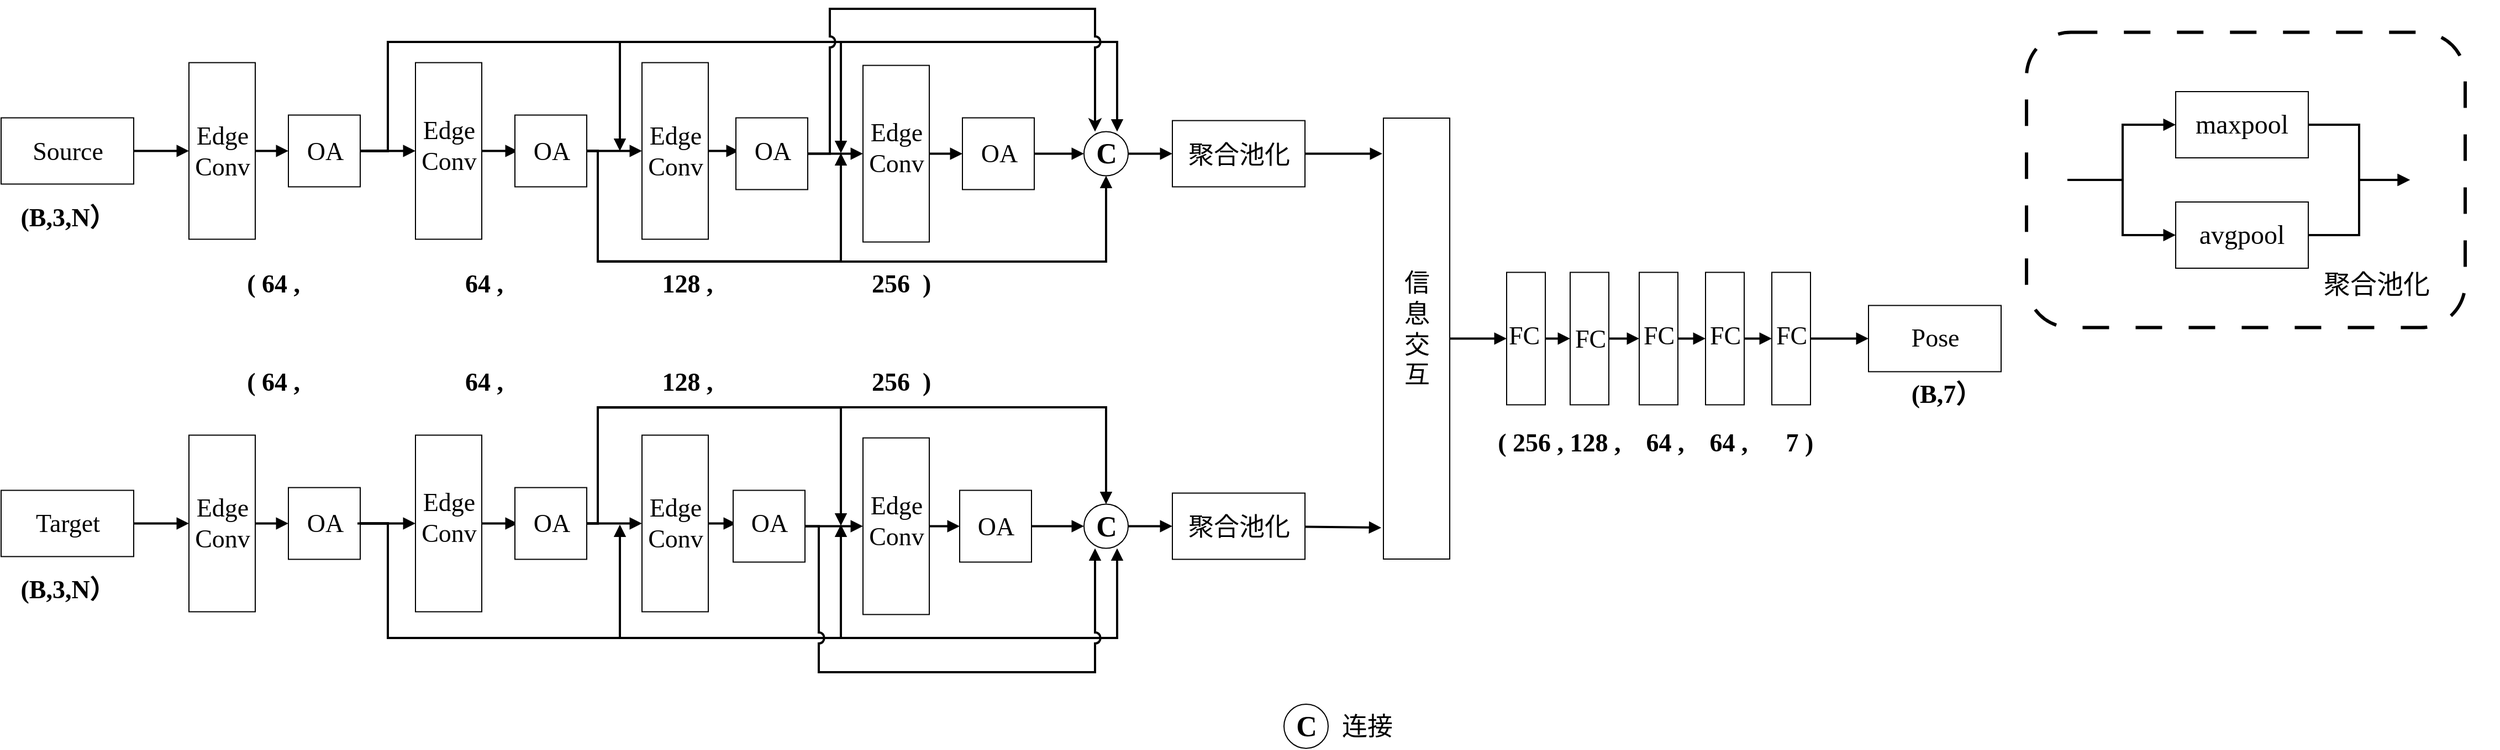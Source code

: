 <mxfile version="20.8.17" type="github">
  <diagram name="第 1 页" id="eRUMMsxShfU1d81g0v3S">
    <mxGraphModel dx="2505" dy="1373" grid="1" gridSize="10" guides="1" tooltips="1" connect="1" arrows="1" fold="1" page="1" pageScale="1" pageWidth="827" pageHeight="1169" math="0" shadow="0">
      <root>
        <mxCell id="0" />
        <mxCell id="1" parent="0" />
        <mxCell id="hH8gsVPZzRmc-5s9tCda-38" style="edgeStyle=orthogonalEdgeStyle;rounded=0;orthogonalLoop=1;jettySize=auto;html=1;exitX=1;exitY=0.5;exitDx=0;exitDy=0;strokeWidth=2;fontFamily=Times New Roman;fontSize=23;endArrow=block;endFill=1;" parent="1" source="hH8gsVPZzRmc-5s9tCda-1" target="hH8gsVPZzRmc-5s9tCda-5" edge="1">
          <mxGeometry relative="1" as="geometry" />
        </mxCell>
        <mxCell id="hH8gsVPZzRmc-5s9tCda-1" value="" style="rounded=0;whiteSpace=wrap;html=1;" parent="1" vertex="1">
          <mxGeometry x="80" y="188.75" width="120" height="60" as="geometry" />
        </mxCell>
        <mxCell id="hH8gsVPZzRmc-5s9tCda-2" value="&lt;font face=&quot;Times New Roman&quot; style=&quot;font-size: 23px;&quot;&gt;Source&lt;/font&gt;" style="text;html=1;align=center;verticalAlign=middle;resizable=0;points=[];autosize=1;strokeColor=none;fillColor=none;" parent="1" vertex="1">
          <mxGeometry x="95" y="198.75" width="90" height="40" as="geometry" />
        </mxCell>
        <mxCell id="hH8gsVPZzRmc-5s9tCda-77" style="edgeStyle=orthogonalEdgeStyle;rounded=0;orthogonalLoop=1;jettySize=auto;html=1;strokeWidth=2;fontFamily=宋体;fontSize=23;endArrow=block;endFill=1;" parent="1" source="hH8gsVPZzRmc-5s9tCda-3" target="hH8gsVPZzRmc-5s9tCda-48" edge="1">
          <mxGeometry relative="1" as="geometry" />
        </mxCell>
        <mxCell id="hH8gsVPZzRmc-5s9tCda-3" value="" style="rounded=0;whiteSpace=wrap;html=1;" parent="1" vertex="1">
          <mxGeometry x="80" y="526.25" width="120" height="60" as="geometry" />
        </mxCell>
        <mxCell id="hH8gsVPZzRmc-5s9tCda-4" value="&lt;font face=&quot;Times New Roman&quot; style=&quot;font-size: 23px;&quot;&gt;Target&lt;/font&gt;" style="text;html=1;align=center;verticalAlign=middle;resizable=0;points=[];autosize=1;strokeColor=none;fillColor=none;" parent="1" vertex="1">
          <mxGeometry x="100" y="536.25" width="80" height="40" as="geometry" />
        </mxCell>
        <mxCell id="hH8gsVPZzRmc-5s9tCda-14" style="edgeStyle=orthogonalEdgeStyle;rounded=0;orthogonalLoop=1;jettySize=auto;html=1;entryX=0;entryY=0.5;entryDx=0;entryDy=0;fontFamily=Times New Roman;fontSize=23;endArrow=block;endFill=1;strokeWidth=2;" parent="1" source="hH8gsVPZzRmc-5s9tCda-5" target="hH8gsVPZzRmc-5s9tCda-11" edge="1">
          <mxGeometry relative="1" as="geometry" />
        </mxCell>
        <mxCell id="hH8gsVPZzRmc-5s9tCda-5" value="" style="rounded=0;whiteSpace=wrap;html=1;fontFamily=Times New Roman;fontSize=23;rotation=90;" parent="1" vertex="1">
          <mxGeometry x="200" y="188.75" width="160" height="60" as="geometry" />
        </mxCell>
        <mxCell id="hH8gsVPZzRmc-5s9tCda-6" value="Edge&lt;br&gt;Conv" style="text;html=1;align=center;verticalAlign=middle;resizable=0;points=[];autosize=1;strokeColor=none;fillColor=none;fontSize=23;fontFamily=Times New Roman;" parent="1" vertex="1">
          <mxGeometry x="245" y="183.75" width="70" height="70" as="geometry" />
        </mxCell>
        <mxCell id="hH8gsVPZzRmc-5s9tCda-19" style="edgeStyle=orthogonalEdgeStyle;rounded=0;orthogonalLoop=1;jettySize=auto;html=1;fontFamily=Times New Roman;fontSize=23;strokeWidth=2;endArrow=block;endFill=1;" parent="1" source="hH8gsVPZzRmc-5s9tCda-7" target="hH8gsVPZzRmc-5s9tCda-18" edge="1">
          <mxGeometry relative="1" as="geometry" />
        </mxCell>
        <mxCell id="hH8gsVPZzRmc-5s9tCda-7" value="" style="rounded=0;whiteSpace=wrap;html=1;fontFamily=Times New Roman;fontSize=23;rotation=90;" parent="1" vertex="1">
          <mxGeometry x="405" y="188.75" width="160" height="60" as="geometry" />
        </mxCell>
        <mxCell id="hH8gsVPZzRmc-5s9tCda-8" value="Edge&lt;br&gt;Conv" style="text;html=1;align=center;verticalAlign=middle;resizable=0;points=[];autosize=1;strokeColor=none;fillColor=none;fontSize=23;fontFamily=Times New Roman;" parent="1" vertex="1">
          <mxGeometry x="450" y="178.75" width="70" height="70" as="geometry" />
        </mxCell>
        <mxCell id="hH8gsVPZzRmc-5s9tCda-33" style="edgeStyle=orthogonalEdgeStyle;rounded=0;orthogonalLoop=1;jettySize=auto;html=1;strokeWidth=2;fontFamily=Times New Roman;fontSize=23;endArrow=block;endFill=1;" parent="1" source="hH8gsVPZzRmc-5s9tCda-11" target="hH8gsVPZzRmc-5s9tCda-7" edge="1">
          <mxGeometry relative="1" as="geometry" />
        </mxCell>
        <mxCell id="hH8gsVPZzRmc-5s9tCda-141" style="edgeStyle=orthogonalEdgeStyle;rounded=0;orthogonalLoop=1;jettySize=auto;html=1;strokeWidth=2;fontFamily=宋体;fontSize=24;endArrow=block;endFill=1;" parent="1" source="hH8gsVPZzRmc-5s9tCda-11" edge="1">
          <mxGeometry relative="1" as="geometry">
            <mxPoint x="840" y="220.75" as="targetPoint" />
            <Array as="points">
              <mxPoint x="430" y="219" />
              <mxPoint x="430" y="120" />
              <mxPoint x="840" y="120" />
            </Array>
          </mxGeometry>
        </mxCell>
        <mxCell id="hH8gsVPZzRmc-5s9tCda-143" style="edgeStyle=orthogonalEdgeStyle;rounded=0;orthogonalLoop=1;jettySize=auto;html=1;strokeWidth=2;fontFamily=宋体;fontSize=24;endArrow=block;endFill=1;" parent="1" source="hH8gsVPZzRmc-5s9tCda-11" target="hH8gsVPZzRmc-5s9tCda-41" edge="1">
          <mxGeometry relative="1" as="geometry">
            <mxPoint x="1090" y="190" as="targetPoint" />
            <Array as="points">
              <mxPoint x="430" y="219" />
              <mxPoint x="430" y="120" />
              <mxPoint x="1090" y="120" />
            </Array>
          </mxGeometry>
        </mxCell>
        <mxCell id="hH8gsVPZzRmc-5s9tCda-11" value="" style="whiteSpace=wrap;html=1;aspect=fixed;fontFamily=Times New Roman;fontSize=23;" parent="1" vertex="1">
          <mxGeometry x="340" y="186.25" width="65" height="65" as="geometry" />
        </mxCell>
        <mxCell id="hH8gsVPZzRmc-5s9tCda-139" style="edgeStyle=orthogonalEdgeStyle;rounded=0;orthogonalLoop=1;jettySize=auto;html=1;strokeWidth=2;fontFamily=宋体;fontSize=24;endArrow=block;endFill=1;" parent="1" edge="1">
          <mxGeometry relative="1" as="geometry">
            <mxPoint x="640" y="218.75" as="targetPoint" />
            <mxPoint x="410" y="218.75" as="sourcePoint" />
            <Array as="points">
              <mxPoint x="430" y="219" />
              <mxPoint x="430" y="120" />
              <mxPoint x="640" y="120" />
            </Array>
          </mxGeometry>
        </mxCell>
        <mxCell id="hH8gsVPZzRmc-5s9tCda-12" value="OA" style="text;html=1;align=center;verticalAlign=middle;resizable=0;points=[];autosize=1;strokeColor=none;fillColor=none;fontSize=23;fontFamily=Times New Roman;" parent="1" vertex="1">
          <mxGeometry x="342.5" y="198.75" width="60" height="40" as="geometry" />
        </mxCell>
        <mxCell id="hH8gsVPZzRmc-5s9tCda-34" style="edgeStyle=orthogonalEdgeStyle;rounded=0;orthogonalLoop=1;jettySize=auto;html=1;strokeWidth=2;fontFamily=Times New Roman;fontSize=23;endArrow=block;endFill=1;" parent="1" source="hH8gsVPZzRmc-5s9tCda-17" target="hH8gsVPZzRmc-5s9tCda-21" edge="1">
          <mxGeometry relative="1" as="geometry" />
        </mxCell>
        <mxCell id="hH8gsVPZzRmc-5s9tCda-144" style="edgeStyle=orthogonalEdgeStyle;rounded=0;orthogonalLoop=1;jettySize=auto;html=1;strokeWidth=2;fontFamily=宋体;fontSize=24;endArrow=block;endFill=1;" parent="1" source="hH8gsVPZzRmc-5s9tCda-17" edge="1">
          <mxGeometry relative="1" as="geometry">
            <mxPoint x="840" y="220.75" as="targetPoint" />
            <Array as="points">
              <mxPoint x="620" y="218.75" />
              <mxPoint x="620" y="318.75" />
              <mxPoint x="840" y="318.75" />
            </Array>
          </mxGeometry>
        </mxCell>
        <mxCell id="hH8gsVPZzRmc-5s9tCda-149" style="edgeStyle=orthogonalEdgeStyle;rounded=0;orthogonalLoop=1;jettySize=auto;html=1;strokeWidth=2;fontFamily=宋体;fontSize=24;endArrow=block;endFill=1;" parent="1" source="hH8gsVPZzRmc-5s9tCda-17" target="hH8gsVPZzRmc-5s9tCda-41" edge="1">
          <mxGeometry relative="1" as="geometry">
            <mxPoint x="1090" y="260" as="targetPoint" />
            <Array as="points">
              <mxPoint x="620" y="219" />
              <mxPoint x="620" y="319" />
              <mxPoint x="1080" y="319" />
            </Array>
          </mxGeometry>
        </mxCell>
        <mxCell id="hH8gsVPZzRmc-5s9tCda-17" value="" style="whiteSpace=wrap;html=1;aspect=fixed;fontFamily=Times New Roman;fontSize=23;" parent="1" vertex="1">
          <mxGeometry x="545" y="186.25" width="65" height="65" as="geometry" />
        </mxCell>
        <mxCell id="hH8gsVPZzRmc-5s9tCda-18" value="OA" style="text;html=1;align=center;verticalAlign=middle;resizable=0;points=[];autosize=1;strokeColor=none;fillColor=none;fontSize=23;fontFamily=Times New Roman;" parent="1" vertex="1">
          <mxGeometry x="547.5" y="198.75" width="60" height="40" as="geometry" />
        </mxCell>
        <mxCell id="hH8gsVPZzRmc-5s9tCda-20" style="edgeStyle=orthogonalEdgeStyle;rounded=0;orthogonalLoop=1;jettySize=auto;html=1;fontFamily=Times New Roman;fontSize=23;strokeWidth=2;endArrow=block;endFill=1;" parent="1" source="hH8gsVPZzRmc-5s9tCda-21" target="hH8gsVPZzRmc-5s9tCda-24" edge="1">
          <mxGeometry relative="1" as="geometry" />
        </mxCell>
        <mxCell id="hH8gsVPZzRmc-5s9tCda-21" value="" style="rounded=0;whiteSpace=wrap;html=1;fontFamily=Times New Roman;fontSize=23;rotation=90;" parent="1" vertex="1">
          <mxGeometry x="610" y="188.75" width="160" height="60" as="geometry" />
        </mxCell>
        <mxCell id="hH8gsVPZzRmc-5s9tCda-22" value="Edge&lt;br&gt;Conv" style="text;html=1;align=center;verticalAlign=middle;resizable=0;points=[];autosize=1;strokeColor=none;fillColor=none;fontSize=23;fontFamily=Times New Roman;" parent="1" vertex="1">
          <mxGeometry x="655" y="183.75" width="70" height="70" as="geometry" />
        </mxCell>
        <mxCell id="hH8gsVPZzRmc-5s9tCda-36" style="edgeStyle=orthogonalEdgeStyle;rounded=0;orthogonalLoop=1;jettySize=auto;html=1;strokeWidth=2;fontFamily=Times New Roman;fontSize=23;endArrow=block;endFill=1;" parent="1" source="hH8gsVPZzRmc-5s9tCda-23" target="hH8gsVPZzRmc-5s9tCda-26" edge="1">
          <mxGeometry relative="1" as="geometry">
            <Array as="points">
              <mxPoint x="840" y="208.75" />
              <mxPoint x="840" y="208.75" />
            </Array>
          </mxGeometry>
        </mxCell>
        <mxCell id="l9gDS8wcYWlUbijVO6xy-1" style="edgeStyle=orthogonalEdgeStyle;rounded=0;jumpStyle=arc;jumpSize=8;orthogonalLoop=1;jettySize=auto;html=1;strokeWidth=2;" edge="1" parent="1" source="hH8gsVPZzRmc-5s9tCda-23" target="hH8gsVPZzRmc-5s9tCda-41">
          <mxGeometry relative="1" as="geometry">
            <mxPoint x="1070" y="40" as="targetPoint" />
            <Array as="points">
              <mxPoint x="830" y="221" />
              <mxPoint x="830" y="90" />
              <mxPoint x="1070" y="90" />
            </Array>
          </mxGeometry>
        </mxCell>
        <mxCell id="hH8gsVPZzRmc-5s9tCda-23" value="" style="whiteSpace=wrap;html=1;aspect=fixed;fontFamily=Times New Roman;fontSize=23;" parent="1" vertex="1">
          <mxGeometry x="745" y="188.75" width="65" height="65" as="geometry" />
        </mxCell>
        <mxCell id="hH8gsVPZzRmc-5s9tCda-24" value="OA" style="text;html=1;align=center;verticalAlign=middle;resizable=0;points=[];autosize=1;strokeColor=none;fillColor=none;fontSize=23;fontFamily=Times New Roman;" parent="1" vertex="1">
          <mxGeometry x="747.5" y="198.75" width="60" height="40" as="geometry" />
        </mxCell>
        <mxCell id="hH8gsVPZzRmc-5s9tCda-37" style="edgeStyle=orthogonalEdgeStyle;rounded=0;orthogonalLoop=1;jettySize=auto;html=1;strokeWidth=2;fontFamily=Times New Roman;fontSize=23;endArrow=block;endFill=1;" parent="1" source="hH8gsVPZzRmc-5s9tCda-26" target="hH8gsVPZzRmc-5s9tCda-28" edge="1">
          <mxGeometry relative="1" as="geometry" />
        </mxCell>
        <mxCell id="hH8gsVPZzRmc-5s9tCda-26" value="" style="rounded=0;whiteSpace=wrap;html=1;fontFamily=Times New Roman;fontSize=23;rotation=90;" parent="1" vertex="1">
          <mxGeometry x="810" y="191.25" width="160" height="60" as="geometry" />
        </mxCell>
        <mxCell id="hH8gsVPZzRmc-5s9tCda-27" value="Edge&lt;br&gt;Conv" style="text;html=1;align=center;verticalAlign=middle;resizable=0;points=[];autosize=1;strokeColor=none;fillColor=none;fontSize=23;fontFamily=Times New Roman;" parent="1" vertex="1">
          <mxGeometry x="855" y="181.25" width="70" height="70" as="geometry" />
        </mxCell>
        <mxCell id="hH8gsVPZzRmc-5s9tCda-42" style="edgeStyle=orthogonalEdgeStyle;rounded=0;orthogonalLoop=1;jettySize=auto;html=1;strokeWidth=2;fontFamily=Times New Roman;fontSize=23;endArrow=block;endFill=1;" parent="1" source="hH8gsVPZzRmc-5s9tCda-28" target="hH8gsVPZzRmc-5s9tCda-41" edge="1">
          <mxGeometry relative="1" as="geometry" />
        </mxCell>
        <mxCell id="hH8gsVPZzRmc-5s9tCda-28" value="" style="whiteSpace=wrap;html=1;aspect=fixed;fontFamily=Times New Roman;fontSize=23;" parent="1" vertex="1">
          <mxGeometry x="950" y="188.75" width="65" height="65" as="geometry" />
        </mxCell>
        <mxCell id="hH8gsVPZzRmc-5s9tCda-29" value="OA" style="text;html=1;align=center;verticalAlign=middle;resizable=0;points=[];autosize=1;strokeColor=none;fillColor=none;fontSize=23;fontFamily=Times New Roman;" parent="1" vertex="1">
          <mxGeometry x="952.5" y="201.25" width="60" height="40" as="geometry" />
        </mxCell>
        <mxCell id="hH8gsVPZzRmc-5s9tCda-39" value="" style="group;fontFamily=Times New Roman;fontSize=23;" parent="1" vertex="1" connectable="0">
          <mxGeometry x="1060" y="201.25" width="40.002" height="40.002" as="geometry" />
        </mxCell>
        <mxCell id="hH8gsVPZzRmc-5s9tCda-40" value="" style="ellipse;whiteSpace=wrap;html=1;aspect=fixed;fontFamily=Times New Roman;fontSize=36;" parent="hH8gsVPZzRmc-5s9tCda-39" vertex="1">
          <mxGeometry x="0.002" width="40" height="40" as="geometry" />
        </mxCell>
        <mxCell id="hH8gsVPZzRmc-5s9tCda-41" value="&lt;b style=&quot;font-size: 26px;&quot;&gt;C&lt;/b&gt;" style="text;html=1;align=center;verticalAlign=middle;resizable=0;points=[];autosize=1;strokeColor=none;fillColor=none;fontSize=23;fontFamily=Times New Roman;" parent="hH8gsVPZzRmc-5s9tCda-39" vertex="1">
          <mxGeometry y="0.002" width="40" height="40" as="geometry" />
        </mxCell>
        <mxCell id="hH8gsVPZzRmc-5s9tCda-165" style="edgeStyle=orthogonalEdgeStyle;rounded=0;jumpStyle=arc;jumpSize=8;orthogonalLoop=1;jettySize=auto;html=1;strokeWidth=2;fontFamily=宋体;fontSize=24;endArrow=block;endFill=1;" parent="1" source="hH8gsVPZzRmc-5s9tCda-43" edge="1">
          <mxGeometry relative="1" as="geometry">
            <mxPoint x="1330" y="221.25" as="targetPoint" />
          </mxGeometry>
        </mxCell>
        <mxCell id="hH8gsVPZzRmc-5s9tCda-43" value="" style="rounded=0;whiteSpace=wrap;html=1;fontFamily=Times New Roman;fontSize=23;" parent="1" vertex="1">
          <mxGeometry x="1140" y="191.25" width="120" height="60" as="geometry" />
        </mxCell>
        <mxCell id="hH8gsVPZzRmc-5s9tCda-44" value="&lt;font face=&quot;宋体&quot;&gt;聚合池化&lt;/font&gt;" style="text;html=1;align=center;verticalAlign=middle;resizable=0;points=[];autosize=1;strokeColor=none;fillColor=none;fontSize=23;fontFamily=Times New Roman;" parent="1" vertex="1">
          <mxGeometry x="1140" y="201.75" width="120" height="40" as="geometry" />
        </mxCell>
        <mxCell id="hH8gsVPZzRmc-5s9tCda-46" style="edgeStyle=orthogonalEdgeStyle;rounded=0;orthogonalLoop=1;jettySize=auto;html=1;entryX=0;entryY=0.5;entryDx=0;entryDy=0;strokeWidth=2;fontFamily=宋体;fontSize=23;endArrow=block;endFill=1;" parent="1" source="hH8gsVPZzRmc-5s9tCda-41" target="hH8gsVPZzRmc-5s9tCda-43" edge="1">
          <mxGeometry relative="1" as="geometry" />
        </mxCell>
        <mxCell id="hH8gsVPZzRmc-5s9tCda-47" style="edgeStyle=orthogonalEdgeStyle;rounded=0;orthogonalLoop=1;jettySize=auto;html=1;entryX=0;entryY=0.5;entryDx=0;entryDy=0;fontFamily=Times New Roman;fontSize=23;endArrow=block;endFill=1;strokeWidth=2;" parent="1" source="hH8gsVPZzRmc-5s9tCda-48" target="hH8gsVPZzRmc-5s9tCda-54" edge="1">
          <mxGeometry relative="1" as="geometry" />
        </mxCell>
        <mxCell id="hH8gsVPZzRmc-5s9tCda-48" value="" style="rounded=0;whiteSpace=wrap;html=1;fontFamily=Times New Roman;fontSize=23;rotation=90;" parent="1" vertex="1">
          <mxGeometry x="200" y="526.25" width="160" height="60" as="geometry" />
        </mxCell>
        <mxCell id="hH8gsVPZzRmc-5s9tCda-49" value="Edge&lt;br&gt;Conv" style="text;html=1;align=center;verticalAlign=middle;resizable=0;points=[];autosize=1;strokeColor=none;fillColor=none;fontSize=23;fontFamily=Times New Roman;" parent="1" vertex="1">
          <mxGeometry x="245" y="521.25" width="70" height="70" as="geometry" />
        </mxCell>
        <mxCell id="hH8gsVPZzRmc-5s9tCda-50" style="edgeStyle=orthogonalEdgeStyle;rounded=0;orthogonalLoop=1;jettySize=auto;html=1;fontFamily=Times New Roman;fontSize=23;strokeWidth=2;endArrow=block;endFill=1;" parent="1" source="hH8gsVPZzRmc-5s9tCda-51" target="hH8gsVPZzRmc-5s9tCda-58" edge="1">
          <mxGeometry relative="1" as="geometry" />
        </mxCell>
        <mxCell id="hH8gsVPZzRmc-5s9tCda-51" value="" style="rounded=0;whiteSpace=wrap;html=1;fontFamily=Times New Roman;fontSize=23;rotation=90;" parent="1" vertex="1">
          <mxGeometry x="405" y="526.25" width="160" height="60" as="geometry" />
        </mxCell>
        <mxCell id="hH8gsVPZzRmc-5s9tCda-52" value="Edge&lt;br&gt;Conv" style="text;html=1;align=center;verticalAlign=middle;resizable=0;points=[];autosize=1;strokeColor=none;fillColor=none;fontSize=23;fontFamily=Times New Roman;" parent="1" vertex="1">
          <mxGeometry x="450" y="516.25" width="70" height="70" as="geometry" />
        </mxCell>
        <mxCell id="hH8gsVPZzRmc-5s9tCda-53" style="edgeStyle=orthogonalEdgeStyle;rounded=0;orthogonalLoop=1;jettySize=auto;html=1;strokeWidth=2;fontFamily=Times New Roman;fontSize=23;endArrow=block;endFill=1;" parent="1" source="hH8gsVPZzRmc-5s9tCda-54" target="hH8gsVPZzRmc-5s9tCda-51" edge="1">
          <mxGeometry relative="1" as="geometry" />
        </mxCell>
        <mxCell id="hH8gsVPZzRmc-5s9tCda-156" style="edgeStyle=orthogonalEdgeStyle;rounded=0;jumpStyle=arc;jumpSize=8;orthogonalLoop=1;jettySize=auto;html=1;strokeWidth=2;fontFamily=宋体;fontSize=24;endArrow=block;endFill=1;" parent="1" source="hH8gsVPZzRmc-5s9tCda-54" edge="1">
          <mxGeometry relative="1" as="geometry">
            <mxPoint x="640" y="557.25" as="targetPoint" />
            <Array as="points">
              <mxPoint x="430" y="556" />
              <mxPoint x="430" y="660" />
              <mxPoint x="640" y="660" />
            </Array>
          </mxGeometry>
        </mxCell>
        <mxCell id="hH8gsVPZzRmc-5s9tCda-158" style="edgeStyle=orthogonalEdgeStyle;rounded=0;jumpStyle=none;jumpSize=8;orthogonalLoop=1;jettySize=auto;html=1;strokeWidth=2;fontFamily=宋体;fontSize=24;endArrow=block;endFill=1;" parent="1" source="hH8gsVPZzRmc-5s9tCda-54" target="hH8gsVPZzRmc-5s9tCda-73" edge="1">
          <mxGeometry relative="1" as="geometry">
            <mxPoint x="1090" y="600" as="targetPoint" />
            <Array as="points">
              <mxPoint x="430" y="556" />
              <mxPoint x="430" y="660" />
              <mxPoint x="1090" y="660" />
            </Array>
          </mxGeometry>
        </mxCell>
        <mxCell id="hH8gsVPZzRmc-5s9tCda-54" value="" style="whiteSpace=wrap;html=1;aspect=fixed;fontFamily=Times New Roman;fontSize=23;" parent="1" vertex="1">
          <mxGeometry x="340" y="523.75" width="65" height="65" as="geometry" />
        </mxCell>
        <mxCell id="hH8gsVPZzRmc-5s9tCda-157" style="edgeStyle=orthogonalEdgeStyle;rounded=0;jumpStyle=none;jumpSize=8;orthogonalLoop=1;jettySize=auto;html=1;strokeWidth=2;fontFamily=宋体;fontSize=24;endArrow=block;endFill=1;" parent="1" source="hH8gsVPZzRmc-5s9tCda-55" edge="1">
          <mxGeometry relative="1" as="geometry">
            <mxPoint x="840" y="557.25" as="targetPoint" />
            <Array as="points">
              <mxPoint x="430" y="556" />
              <mxPoint x="430" y="660" />
              <mxPoint x="840" y="660" />
            </Array>
          </mxGeometry>
        </mxCell>
        <mxCell id="hH8gsVPZzRmc-5s9tCda-55" value="OA" style="text;html=1;align=center;verticalAlign=middle;resizable=0;points=[];autosize=1;strokeColor=none;fillColor=none;fontSize=23;fontFamily=Times New Roman;" parent="1" vertex="1">
          <mxGeometry x="342.5" y="536.25" width="60" height="40" as="geometry" />
        </mxCell>
        <mxCell id="hH8gsVPZzRmc-5s9tCda-56" style="edgeStyle=orthogonalEdgeStyle;rounded=0;orthogonalLoop=1;jettySize=auto;html=1;strokeWidth=2;fontFamily=Times New Roman;fontSize=23;endArrow=block;endFill=1;" parent="1" source="hH8gsVPZzRmc-5s9tCda-57" target="hH8gsVPZzRmc-5s9tCda-60" edge="1">
          <mxGeometry relative="1" as="geometry" />
        </mxCell>
        <mxCell id="hH8gsVPZzRmc-5s9tCda-160" style="edgeStyle=orthogonalEdgeStyle;rounded=0;jumpStyle=none;jumpSize=8;orthogonalLoop=1;jettySize=auto;html=1;strokeWidth=2;fontFamily=宋体;fontSize=24;endArrow=block;endFill=1;" parent="1" source="hH8gsVPZzRmc-5s9tCda-57" edge="1">
          <mxGeometry relative="1" as="geometry">
            <mxPoint x="840" y="558.25" as="targetPoint" />
            <Array as="points">
              <mxPoint x="620" y="556.25" />
              <mxPoint x="620" y="451.25" />
              <mxPoint x="840" y="451.25" />
            </Array>
          </mxGeometry>
        </mxCell>
        <mxCell id="hH8gsVPZzRmc-5s9tCda-161" style="edgeStyle=orthogonalEdgeStyle;rounded=0;jumpStyle=none;jumpSize=8;orthogonalLoop=1;jettySize=auto;html=1;strokeWidth=2;fontFamily=宋体;fontSize=24;endArrow=block;endFill=1;" parent="1" source="hH8gsVPZzRmc-5s9tCda-57" target="hH8gsVPZzRmc-5s9tCda-73" edge="1">
          <mxGeometry relative="1" as="geometry">
            <mxPoint x="1050" y="530" as="targetPoint" />
            <Array as="points">
              <mxPoint x="620" y="556" />
              <mxPoint x="620" y="451" />
              <mxPoint x="1080" y="451" />
            </Array>
          </mxGeometry>
        </mxCell>
        <mxCell id="hH8gsVPZzRmc-5s9tCda-57" value="" style="whiteSpace=wrap;html=1;aspect=fixed;fontFamily=Times New Roman;fontSize=23;" parent="1" vertex="1">
          <mxGeometry x="545" y="523.75" width="65" height="65" as="geometry" />
        </mxCell>
        <mxCell id="hH8gsVPZzRmc-5s9tCda-58" value="OA" style="text;html=1;align=center;verticalAlign=middle;resizable=0;points=[];autosize=1;strokeColor=none;fillColor=none;fontSize=23;fontFamily=Times New Roman;" parent="1" vertex="1">
          <mxGeometry x="547.5" y="536.25" width="60" height="40" as="geometry" />
        </mxCell>
        <mxCell id="hH8gsVPZzRmc-5s9tCda-59" style="edgeStyle=orthogonalEdgeStyle;rounded=0;orthogonalLoop=1;jettySize=auto;html=1;fontFamily=Times New Roman;fontSize=23;strokeWidth=2;endArrow=block;endFill=1;" parent="1" source="hH8gsVPZzRmc-5s9tCda-60" target="hH8gsVPZzRmc-5s9tCda-64" edge="1">
          <mxGeometry relative="1" as="geometry" />
        </mxCell>
        <mxCell id="hH8gsVPZzRmc-5s9tCda-60" value="" style="rounded=0;whiteSpace=wrap;html=1;fontFamily=Times New Roman;fontSize=23;rotation=90;" parent="1" vertex="1">
          <mxGeometry x="610" y="526.25" width="160" height="60" as="geometry" />
        </mxCell>
        <mxCell id="hH8gsVPZzRmc-5s9tCda-61" value="Edge&lt;br&gt;Conv" style="text;html=1;align=center;verticalAlign=middle;resizable=0;points=[];autosize=1;strokeColor=none;fillColor=none;fontSize=23;fontFamily=Times New Roman;" parent="1" vertex="1">
          <mxGeometry x="655" y="521.25" width="70" height="70" as="geometry" />
        </mxCell>
        <mxCell id="hH8gsVPZzRmc-5s9tCda-62" style="edgeStyle=orthogonalEdgeStyle;rounded=0;orthogonalLoop=1;jettySize=auto;html=1;strokeWidth=2;fontFamily=Times New Roman;fontSize=23;endArrow=block;endFill=1;" parent="1" source="hH8gsVPZzRmc-5s9tCda-63" target="hH8gsVPZzRmc-5s9tCda-66" edge="1">
          <mxGeometry relative="1" as="geometry" />
        </mxCell>
        <mxCell id="hH8gsVPZzRmc-5s9tCda-163" style="edgeStyle=orthogonalEdgeStyle;rounded=0;jumpStyle=arc;jumpSize=8;orthogonalLoop=1;jettySize=auto;html=1;strokeWidth=2;fontFamily=宋体;fontSize=24;endArrow=block;endFill=1;" parent="1" source="hH8gsVPZzRmc-5s9tCda-63" target="hH8gsVPZzRmc-5s9tCda-73" edge="1">
          <mxGeometry relative="1" as="geometry">
            <mxPoint x="1070" y="590" as="targetPoint" />
            <Array as="points">
              <mxPoint x="820" y="559" />
              <mxPoint x="820" y="691" />
              <mxPoint x="1070" y="691" />
            </Array>
          </mxGeometry>
        </mxCell>
        <mxCell id="hH8gsVPZzRmc-5s9tCda-63" value="" style="whiteSpace=wrap;html=1;aspect=fixed;fontFamily=Times New Roman;fontSize=23;" parent="1" vertex="1">
          <mxGeometry x="742.5" y="526.25" width="65" height="65" as="geometry" />
        </mxCell>
        <mxCell id="hH8gsVPZzRmc-5s9tCda-64" value="OA" style="text;html=1;align=center;verticalAlign=middle;resizable=0;points=[];autosize=1;strokeColor=none;fillColor=none;fontSize=23;fontFamily=Times New Roman;" parent="1" vertex="1">
          <mxGeometry x="745" y="536.25" width="60" height="40" as="geometry" />
        </mxCell>
        <mxCell id="hH8gsVPZzRmc-5s9tCda-65" style="edgeStyle=orthogonalEdgeStyle;rounded=0;orthogonalLoop=1;jettySize=auto;html=1;strokeWidth=2;fontFamily=Times New Roman;fontSize=23;endArrow=block;endFill=1;" parent="1" source="hH8gsVPZzRmc-5s9tCda-66" target="hH8gsVPZzRmc-5s9tCda-69" edge="1">
          <mxGeometry relative="1" as="geometry" />
        </mxCell>
        <mxCell id="hH8gsVPZzRmc-5s9tCda-66" value="" style="rounded=0;whiteSpace=wrap;html=1;fontFamily=Times New Roman;fontSize=23;rotation=90;" parent="1" vertex="1">
          <mxGeometry x="810" y="528.75" width="160" height="60" as="geometry" />
        </mxCell>
        <mxCell id="hH8gsVPZzRmc-5s9tCda-67" value="Edge&lt;br&gt;Conv" style="text;html=1;align=center;verticalAlign=middle;resizable=0;points=[];autosize=1;strokeColor=none;fillColor=none;fontSize=23;fontFamily=Times New Roman;" parent="1" vertex="1">
          <mxGeometry x="855" y="518.75" width="70" height="70" as="geometry" />
        </mxCell>
        <mxCell id="hH8gsVPZzRmc-5s9tCda-68" style="edgeStyle=orthogonalEdgeStyle;rounded=0;orthogonalLoop=1;jettySize=auto;html=1;strokeWidth=2;fontFamily=Times New Roman;fontSize=23;endArrow=block;endFill=1;" parent="1" source="hH8gsVPZzRmc-5s9tCda-69" target="hH8gsVPZzRmc-5s9tCda-73" edge="1">
          <mxGeometry relative="1" as="geometry" />
        </mxCell>
        <mxCell id="hH8gsVPZzRmc-5s9tCda-69" value="" style="whiteSpace=wrap;html=1;aspect=fixed;fontFamily=Times New Roman;fontSize=23;" parent="1" vertex="1">
          <mxGeometry x="947.5" y="526.25" width="65" height="65" as="geometry" />
        </mxCell>
        <mxCell id="hH8gsVPZzRmc-5s9tCda-70" value="OA" style="text;html=1;align=center;verticalAlign=middle;resizable=0;points=[];autosize=1;strokeColor=none;fillColor=none;fontSize=23;fontFamily=Times New Roman;" parent="1" vertex="1">
          <mxGeometry x="950" y="538.75" width="60" height="40" as="geometry" />
        </mxCell>
        <mxCell id="hH8gsVPZzRmc-5s9tCda-71" value="" style="group;fontFamily=Times New Roman;fontSize=23;" parent="1" vertex="1" connectable="0">
          <mxGeometry x="1060" y="538.75" width="40.002" height="40.002" as="geometry" />
        </mxCell>
        <mxCell id="hH8gsVPZzRmc-5s9tCda-72" value="" style="ellipse;whiteSpace=wrap;html=1;aspect=fixed;fontFamily=Times New Roman;fontSize=36;" parent="hH8gsVPZzRmc-5s9tCda-71" vertex="1">
          <mxGeometry x="0.002" width="40" height="40" as="geometry" />
        </mxCell>
        <mxCell id="hH8gsVPZzRmc-5s9tCda-73" value="&lt;b style=&quot;font-size: 26px;&quot;&gt;C&lt;/b&gt;" style="text;html=1;align=center;verticalAlign=middle;resizable=0;points=[];autosize=1;strokeColor=none;fillColor=none;fontSize=23;fontFamily=Times New Roman;" parent="hH8gsVPZzRmc-5s9tCda-71" vertex="1">
          <mxGeometry y="0.002" width="40" height="40" as="geometry" />
        </mxCell>
        <mxCell id="hH8gsVPZzRmc-5s9tCda-74" value="" style="rounded=0;whiteSpace=wrap;html=1;fontFamily=Times New Roman;fontSize=23;" parent="1" vertex="1">
          <mxGeometry x="1140" y="528.75" width="120" height="60" as="geometry" />
        </mxCell>
        <mxCell id="hH8gsVPZzRmc-5s9tCda-164" style="edgeStyle=orthogonalEdgeStyle;rounded=0;jumpStyle=arc;jumpSize=8;orthogonalLoop=1;jettySize=auto;html=1;entryX=0.929;entryY=1.032;entryDx=0;entryDy=0;entryPerimeter=0;strokeWidth=2;fontFamily=宋体;fontSize=24;endArrow=block;endFill=1;" parent="1" source="hH8gsVPZzRmc-5s9tCda-75" target="hH8gsVPZzRmc-5s9tCda-78" edge="1">
          <mxGeometry relative="1" as="geometry" />
        </mxCell>
        <mxCell id="hH8gsVPZzRmc-5s9tCda-75" value="&lt;font face=&quot;宋体&quot;&gt;聚合池化&lt;/font&gt;" style="text;html=1;align=center;verticalAlign=middle;resizable=0;points=[];autosize=1;strokeColor=none;fillColor=none;fontSize=23;fontFamily=Times New Roman;" parent="1" vertex="1">
          <mxGeometry x="1140" y="539.25" width="120" height="40" as="geometry" />
        </mxCell>
        <mxCell id="hH8gsVPZzRmc-5s9tCda-76" style="edgeStyle=orthogonalEdgeStyle;rounded=0;orthogonalLoop=1;jettySize=auto;html=1;entryX=0;entryY=0.5;entryDx=0;entryDy=0;strokeWidth=2;fontFamily=宋体;fontSize=23;endArrow=block;endFill=1;" parent="1" source="hH8gsVPZzRmc-5s9tCda-73" target="hH8gsVPZzRmc-5s9tCda-74" edge="1">
          <mxGeometry relative="1" as="geometry" />
        </mxCell>
        <mxCell id="hH8gsVPZzRmc-5s9tCda-108" style="edgeStyle=orthogonalEdgeStyle;rounded=0;orthogonalLoop=1;jettySize=auto;html=1;strokeWidth=2;fontFamily=Times New Roman;fontSize=23;endArrow=block;endFill=1;exitX=0.5;exitY=0;exitDx=0;exitDy=0;" parent="1" source="hH8gsVPZzRmc-5s9tCda-78" target="hH8gsVPZzRmc-5s9tCda-84" edge="1">
          <mxGeometry relative="1" as="geometry">
            <Array as="points" />
          </mxGeometry>
        </mxCell>
        <mxCell id="hH8gsVPZzRmc-5s9tCda-78" value="" style="rounded=0;whiteSpace=wrap;html=1;fontFamily=宋体;fontSize=23;rotation=90;" parent="1" vertex="1">
          <mxGeometry x="1161.25" y="358.75" width="399.5" height="60" as="geometry" />
        </mxCell>
        <mxCell id="hH8gsVPZzRmc-5s9tCda-83" value="信&lt;br&gt;息&lt;br&gt;交&lt;br&gt;互" style="text;html=1;align=center;verticalAlign=middle;resizable=0;points=[];autosize=1;strokeColor=none;fillColor=none;fontSize=23;fontFamily=宋体;" parent="1" vertex="1">
          <mxGeometry x="1336" y="320" width="50" height="120" as="geometry" />
        </mxCell>
        <mxCell id="hH8gsVPZzRmc-5s9tCda-102" style="edgeStyle=orthogonalEdgeStyle;rounded=0;orthogonalLoop=1;jettySize=auto;html=1;strokeWidth=2;fontFamily=宋体;fontSize=23;endArrow=block;endFill=1;" parent="1" source="hH8gsVPZzRmc-5s9tCda-84" target="hH8gsVPZzRmc-5s9tCda-86" edge="1">
          <mxGeometry relative="1" as="geometry" />
        </mxCell>
        <mxCell id="hH8gsVPZzRmc-5s9tCda-84" value="" style="rounded=0;whiteSpace=wrap;html=1;fontFamily=宋体;fontSize=23;rotation=90;" parent="1" vertex="1">
          <mxGeometry x="1400" y="371.25" width="120" height="35" as="geometry" />
        </mxCell>
        <mxCell id="hH8gsVPZzRmc-5s9tCda-85" value="&lt;font face=&quot;Times New Roman&quot;&gt;FC&lt;/font&gt;" style="text;html=1;align=center;verticalAlign=middle;resizable=0;points=[];autosize=1;strokeColor=none;fillColor=none;fontSize=23;fontFamily=宋体;" parent="1" vertex="1">
          <mxGeometry x="1432.5" y="366.25" width="50" height="40" as="geometry" />
        </mxCell>
        <mxCell id="hH8gsVPZzRmc-5s9tCda-99" style="edgeStyle=orthogonalEdgeStyle;rounded=0;orthogonalLoop=1;jettySize=auto;html=1;strokeWidth=2;fontFamily=宋体;fontSize=23;endArrow=block;endFill=1;" parent="1" source="hH8gsVPZzRmc-5s9tCda-86" target="hH8gsVPZzRmc-5s9tCda-88" edge="1">
          <mxGeometry relative="1" as="geometry" />
        </mxCell>
        <mxCell id="hH8gsVPZzRmc-5s9tCda-86" value="" style="rounded=0;whiteSpace=wrap;html=1;fontFamily=宋体;fontSize=23;rotation=90;" parent="1" vertex="1">
          <mxGeometry x="1457.5" y="371.25" width="120" height="35" as="geometry" />
        </mxCell>
        <mxCell id="hH8gsVPZzRmc-5s9tCda-87" value="&lt;font face=&quot;Times New Roman&quot;&gt;FC&lt;/font&gt;" style="text;html=1;align=center;verticalAlign=middle;resizable=0;points=[];autosize=1;strokeColor=none;fillColor=none;fontSize=23;fontFamily=宋体;" parent="1" vertex="1">
          <mxGeometry x="1492.5" y="368.75" width="50" height="40" as="geometry" />
        </mxCell>
        <mxCell id="hH8gsVPZzRmc-5s9tCda-100" style="edgeStyle=orthogonalEdgeStyle;rounded=0;orthogonalLoop=1;jettySize=auto;html=1;strokeWidth=2;fontFamily=宋体;fontSize=23;endArrow=block;endFill=1;" parent="1" source="hH8gsVPZzRmc-5s9tCda-88" target="hH8gsVPZzRmc-5s9tCda-90" edge="1">
          <mxGeometry relative="1" as="geometry" />
        </mxCell>
        <mxCell id="hH8gsVPZzRmc-5s9tCda-88" value="" style="rounded=0;whiteSpace=wrap;html=1;fontFamily=宋体;fontSize=23;rotation=90;" parent="1" vertex="1">
          <mxGeometry x="1520" y="371.25" width="120" height="35" as="geometry" />
        </mxCell>
        <mxCell id="hH8gsVPZzRmc-5s9tCda-89" value="&lt;font face=&quot;Times New Roman&quot;&gt;FC&lt;/font&gt;" style="text;html=1;align=center;verticalAlign=middle;resizable=0;points=[];autosize=1;strokeColor=none;fillColor=none;fontSize=23;fontFamily=宋体;" parent="1" vertex="1">
          <mxGeometry x="1555" y="366.25" width="50" height="40" as="geometry" />
        </mxCell>
        <mxCell id="hH8gsVPZzRmc-5s9tCda-116" style="edgeStyle=orthogonalEdgeStyle;rounded=0;orthogonalLoop=1;jettySize=auto;html=1;strokeWidth=2;fontFamily=Times New Roman;fontSize=23;endArrow=block;endFill=1;" parent="1" source="hH8gsVPZzRmc-5s9tCda-90" target="hH8gsVPZzRmc-5s9tCda-114" edge="1">
          <mxGeometry relative="1" as="geometry" />
        </mxCell>
        <mxCell id="hH8gsVPZzRmc-5s9tCda-90" value="" style="rounded=0;whiteSpace=wrap;html=1;fontFamily=宋体;fontSize=23;rotation=90;" parent="1" vertex="1">
          <mxGeometry x="1580" y="371.25" width="120" height="35" as="geometry" />
        </mxCell>
        <mxCell id="hH8gsVPZzRmc-5s9tCda-91" value="&lt;font face=&quot;Times New Roman&quot;&gt;FC&lt;/font&gt;" style="text;html=1;align=center;verticalAlign=middle;resizable=0;points=[];autosize=1;strokeColor=none;fillColor=none;fontSize=23;fontFamily=宋体;" parent="1" vertex="1">
          <mxGeometry x="1615" y="366.25" width="50" height="40" as="geometry" />
        </mxCell>
        <mxCell id="hH8gsVPZzRmc-5s9tCda-105" value="" style="rounded=0;whiteSpace=wrap;html=1;" parent="1" vertex="1">
          <mxGeometry x="1770" y="358.75" width="120" height="60" as="geometry" />
        </mxCell>
        <mxCell id="hH8gsVPZzRmc-5s9tCda-106" value="&lt;font face=&quot;Times New Roman&quot;&gt;Pose&lt;/font&gt;" style="text;html=1;align=center;verticalAlign=middle;resizable=0;points=[];autosize=1;strokeColor=none;fillColor=none;fontSize=23;fontFamily=宋体;" parent="1" vertex="1">
          <mxGeometry x="1795" y="368.25" width="70" height="40" as="geometry" />
        </mxCell>
        <mxCell id="hH8gsVPZzRmc-5s9tCda-109" value="&lt;b&gt;(B,3,N）&lt;/b&gt;" style="text;html=1;align=center;verticalAlign=middle;resizable=0;points=[];autosize=1;strokeColor=none;fillColor=none;fontSize=23;fontFamily=Times New Roman;" parent="1" vertex="1">
          <mxGeometry x="85" y="258.75" width="110" height="40" as="geometry" />
        </mxCell>
        <mxCell id="hH8gsVPZzRmc-5s9tCda-110" value="&lt;b&gt;(B,3,N）&lt;/b&gt;" style="text;html=1;align=center;verticalAlign=middle;resizable=0;points=[];autosize=1;strokeColor=none;fillColor=none;fontSize=23;fontFamily=Times New Roman;" parent="1" vertex="1">
          <mxGeometry x="85" y="596.25" width="110" height="40" as="geometry" />
        </mxCell>
        <mxCell id="hH8gsVPZzRmc-5s9tCda-111" value="&lt;b&gt;&amp;nbsp; &amp;nbsp;( 64 ,&amp;nbsp; &amp;nbsp; &amp;nbsp; &amp;nbsp; &amp;nbsp; &amp;nbsp; &amp;nbsp; &amp;nbsp; &amp;nbsp; &amp;nbsp; &amp;nbsp; &amp;nbsp; &amp;nbsp; 64 ,&amp;nbsp; &amp;nbsp; &amp;nbsp; &amp;nbsp; &amp;nbsp; &amp;nbsp; &amp;nbsp; &amp;nbsp; &amp;nbsp; &amp;nbsp; &amp;nbsp; &amp;nbsp; &amp;nbsp;128 ,&amp;nbsp; &amp;nbsp; &amp;nbsp; &amp;nbsp; &amp;nbsp; &amp;nbsp; &amp;nbsp; &amp;nbsp; &amp;nbsp; &amp;nbsp; &amp;nbsp; &amp;nbsp; &amp;nbsp;256&amp;nbsp; )&lt;/b&gt;" style="text;html=1;align=center;verticalAlign=middle;resizable=0;points=[];autosize=1;strokeColor=none;fillColor=none;fontSize=23;fontFamily=Times New Roman;" parent="1" vertex="1">
          <mxGeometry x="272.5" y="318.75" width="660" height="40" as="geometry" />
        </mxCell>
        <mxCell id="hH8gsVPZzRmc-5s9tCda-112" value="&lt;b&gt;&amp;nbsp; &amp;nbsp;( 64 ,&amp;nbsp; &amp;nbsp; &amp;nbsp; &amp;nbsp; &amp;nbsp; &amp;nbsp; &amp;nbsp; &amp;nbsp; &amp;nbsp; &amp;nbsp; &amp;nbsp; &amp;nbsp; &amp;nbsp; 64 ,&amp;nbsp; &amp;nbsp; &amp;nbsp; &amp;nbsp; &amp;nbsp; &amp;nbsp; &amp;nbsp; &amp;nbsp; &amp;nbsp; &amp;nbsp; &amp;nbsp; &amp;nbsp; &amp;nbsp;128 ,&amp;nbsp; &amp;nbsp; &amp;nbsp; &amp;nbsp; &amp;nbsp; &amp;nbsp; &amp;nbsp; &amp;nbsp; &amp;nbsp; &amp;nbsp; &amp;nbsp; &amp;nbsp; &amp;nbsp;256&amp;nbsp; )&lt;/b&gt;" style="text;html=1;align=center;verticalAlign=middle;resizable=0;points=[];autosize=1;strokeColor=none;fillColor=none;fontSize=23;fontFamily=Times New Roman;" parent="1" vertex="1">
          <mxGeometry x="272.5" y="408.25" width="660" height="40" as="geometry" />
        </mxCell>
        <mxCell id="hH8gsVPZzRmc-5s9tCda-113" value="&lt;b&gt;&amp;nbsp; &amp;nbsp; &amp;nbsp; &amp;nbsp; &amp;nbsp; &amp;nbsp; &amp;nbsp; &amp;nbsp; &amp;nbsp;( 256 , 128 ,&amp;nbsp; &amp;nbsp; 64 ,&amp;nbsp; &amp;nbsp; 64 ,&amp;nbsp; &amp;nbsp; &amp;nbsp; 7 )&lt;/b&gt;" style="text;html=1;align=center;verticalAlign=middle;resizable=0;points=[];autosize=1;strokeColor=none;fillColor=none;fontSize=23;fontFamily=Times New Roman;" parent="1" vertex="1">
          <mxGeometry x="1322.5" y="462.5" width="410" height="40" as="geometry" />
        </mxCell>
        <mxCell id="hH8gsVPZzRmc-5s9tCda-118" style="edgeStyle=orthogonalEdgeStyle;rounded=0;orthogonalLoop=1;jettySize=auto;html=1;entryX=0;entryY=0.5;entryDx=0;entryDy=0;strokeWidth=2;fontFamily=Times New Roman;fontSize=23;endArrow=block;endFill=1;" parent="1" source="hH8gsVPZzRmc-5s9tCda-114" target="hH8gsVPZzRmc-5s9tCda-105" edge="1">
          <mxGeometry relative="1" as="geometry" />
        </mxCell>
        <mxCell id="hH8gsVPZzRmc-5s9tCda-114" value="" style="rounded=0;whiteSpace=wrap;html=1;fontFamily=宋体;fontSize=23;rotation=90;" parent="1" vertex="1">
          <mxGeometry x="1640" y="371.25" width="120" height="35" as="geometry" />
        </mxCell>
        <mxCell id="hH8gsVPZzRmc-5s9tCda-115" value="&lt;font face=&quot;Times New Roman&quot;&gt;FC&lt;/font&gt;" style="text;html=1;align=center;verticalAlign=middle;resizable=0;points=[];autosize=1;strokeColor=none;fillColor=none;fontSize=23;fontFamily=宋体;" parent="1" vertex="1">
          <mxGeometry x="1675" y="366.25" width="50" height="40" as="geometry" />
        </mxCell>
        <mxCell id="hH8gsVPZzRmc-5s9tCda-119" value="" style="group;fontFamily=Times New Roman;fontSize=23;" parent="1" vertex="1" connectable="0">
          <mxGeometry x="1241" y="720" width="40.002" height="40.002" as="geometry" />
        </mxCell>
        <mxCell id="hH8gsVPZzRmc-5s9tCda-120" value="" style="ellipse;whiteSpace=wrap;html=1;aspect=fixed;fontFamily=Times New Roman;fontSize=36;" parent="hH8gsVPZzRmc-5s9tCda-119" vertex="1">
          <mxGeometry x="0.002" width="40" height="40" as="geometry" />
        </mxCell>
        <mxCell id="hH8gsVPZzRmc-5s9tCda-121" value="&lt;b style=&quot;font-size: 26px;&quot;&gt;C&lt;/b&gt;" style="text;html=1;align=center;verticalAlign=middle;resizable=0;points=[];autosize=1;strokeColor=none;fillColor=none;fontSize=23;fontFamily=Times New Roman;" parent="hH8gsVPZzRmc-5s9tCda-119" vertex="1">
          <mxGeometry y="0.002" width="40" height="40" as="geometry" />
        </mxCell>
        <mxCell id="hH8gsVPZzRmc-5s9tCda-122" value="&lt;font face=&quot;宋体&quot;&gt;连接&lt;/font&gt;" style="text;html=1;align=center;verticalAlign=middle;resizable=0;points=[];autosize=1;strokeColor=none;fillColor=none;fontSize=23;fontFamily=Times New Roman;" parent="1" vertex="1">
          <mxGeometry x="1281" y="720" width="70" height="40" as="geometry" />
        </mxCell>
        <mxCell id="hH8gsVPZzRmc-5s9tCda-124" value="" style="rounded=1;whiteSpace=wrap;html=1;dashed=1;dashPattern=8 8;fillStyle=hatch;fontFamily=宋体;fontSize=23;strokeWidth=3;" parent="1" vertex="1">
          <mxGeometry x="1913" y="111.25" width="397" height="267.5" as="geometry" />
        </mxCell>
        <mxCell id="hH8gsVPZzRmc-5s9tCda-135" style="edgeStyle=orthogonalEdgeStyle;rounded=0;orthogonalLoop=1;jettySize=auto;html=1;entryX=0;entryY=0.5;entryDx=0;entryDy=0;strokeWidth=2;fontFamily=Times New Roman;fontSize=24;endArrow=block;endFill=1;" parent="1" source="hH8gsVPZzRmc-5s9tCda-125" target="hH8gsVPZzRmc-5s9tCda-134" edge="1">
          <mxGeometry relative="1" as="geometry" />
        </mxCell>
        <mxCell id="hH8gsVPZzRmc-5s9tCda-125" value="&lt;font face=&quot;Times New Roman&quot; style=&quot;font-size: 24px;&quot;&gt;maxpool&lt;/font&gt;" style="rounded=0;whiteSpace=wrap;html=1;fillStyle=hatch;fontFamily=宋体;fontSize=23;" parent="1" vertex="1">
          <mxGeometry x="2048" y="165" width="120" height="60" as="geometry" />
        </mxCell>
        <mxCell id="hH8gsVPZzRmc-5s9tCda-136" style="edgeStyle=orthogonalEdgeStyle;rounded=0;orthogonalLoop=1;jettySize=auto;html=1;entryX=0;entryY=0.5;entryDx=0;entryDy=0;strokeWidth=2;fontFamily=Times New Roman;fontSize=24;endArrow=block;endFill=1;" parent="1" source="hH8gsVPZzRmc-5s9tCda-126" target="hH8gsVPZzRmc-5s9tCda-134" edge="1">
          <mxGeometry relative="1" as="geometry" />
        </mxCell>
        <mxCell id="hH8gsVPZzRmc-5s9tCda-126" value="&lt;font face=&quot;Times New Roman&quot; style=&quot;font-size: 24px;&quot;&gt;avgpool&lt;/font&gt;" style="rounded=0;whiteSpace=wrap;html=1;fillStyle=hatch;fontFamily=宋体;fontSize=23;" parent="1" vertex="1">
          <mxGeometry x="2048" y="265" width="120" height="60" as="geometry" />
        </mxCell>
        <mxCell id="hH8gsVPZzRmc-5s9tCda-127" value="" style="edgeStyle=none;orthogonalLoop=1;jettySize=auto;html=1;rounded=0;strokeWidth=2;fontFamily=Times New Roman;fontSize=24;endArrow=block;endFill=1;entryX=0;entryY=0.5;entryDx=0;entryDy=0;" parent="1" target="hH8gsVPZzRmc-5s9tCda-125" edge="1">
          <mxGeometry width="80" relative="1" as="geometry">
            <mxPoint x="1950" y="245" as="sourcePoint" />
            <mxPoint x="2048" y="180" as="targetPoint" />
            <Array as="points">
              <mxPoint x="2000" y="245" />
              <mxPoint x="2000" y="195" />
            </Array>
          </mxGeometry>
        </mxCell>
        <mxCell id="hH8gsVPZzRmc-5s9tCda-128" value="" style="edgeStyle=none;orthogonalLoop=1;jettySize=auto;html=1;rounded=0;strokeWidth=2;fontFamily=Times New Roman;fontSize=24;endArrow=block;endFill=1;entryX=0;entryY=0.5;entryDx=0;entryDy=0;exitX=1;exitY=0.5;exitDx=0;exitDy=0;" parent="1" target="hH8gsVPZzRmc-5s9tCda-126" edge="1">
          <mxGeometry width="80" relative="1" as="geometry">
            <mxPoint x="1950" y="245" as="sourcePoint" />
            <mxPoint x="2058" y="190" as="targetPoint" />
            <Array as="points">
              <mxPoint x="2000" y="245" />
              <mxPoint x="2000" y="295" />
            </Array>
          </mxGeometry>
        </mxCell>
        <mxCell id="hH8gsVPZzRmc-5s9tCda-133" value="" style="whiteSpace=wrap;html=1;aspect=fixed;fillStyle=hatch;fontFamily=Times New Roman;fontSize=24;opacity=0;" parent="1" vertex="1">
          <mxGeometry x="1890" y="580" width="80" height="80" as="geometry" />
        </mxCell>
        <mxCell id="hH8gsVPZzRmc-5s9tCda-134" value="" style="whiteSpace=wrap;html=1;aspect=fixed;fillStyle=hatch;fontFamily=Times New Roman;fontSize=24;opacity=0;" parent="1" vertex="1">
          <mxGeometry x="2260" y="205" width="80" height="80" as="geometry" />
        </mxCell>
        <mxCell id="hH8gsVPZzRmc-5s9tCda-137" value="&lt;font face=&quot;宋体&quot;&gt;聚合池化&lt;/font&gt;" style="shape=tape;whiteSpace=wrap;html=1;fillStyle=hatch;fontFamily=Times New Roman;fontSize=24;opacity=0;" parent="1" vertex="1">
          <mxGeometry x="2170" y="290" width="120" height="100" as="geometry" />
        </mxCell>
        <mxCell id="hH8gsVPZzRmc-5s9tCda-167" value="&lt;b&gt;(B,7）&lt;/b&gt;" style="text;html=1;align=center;verticalAlign=middle;resizable=0;points=[];autosize=1;strokeColor=none;fillColor=none;fontSize=23;fontFamily=Times New Roman;" parent="1" vertex="1">
          <mxGeometry x="1795" y="418.75" width="90" height="40" as="geometry" />
        </mxCell>
      </root>
    </mxGraphModel>
  </diagram>
</mxfile>
